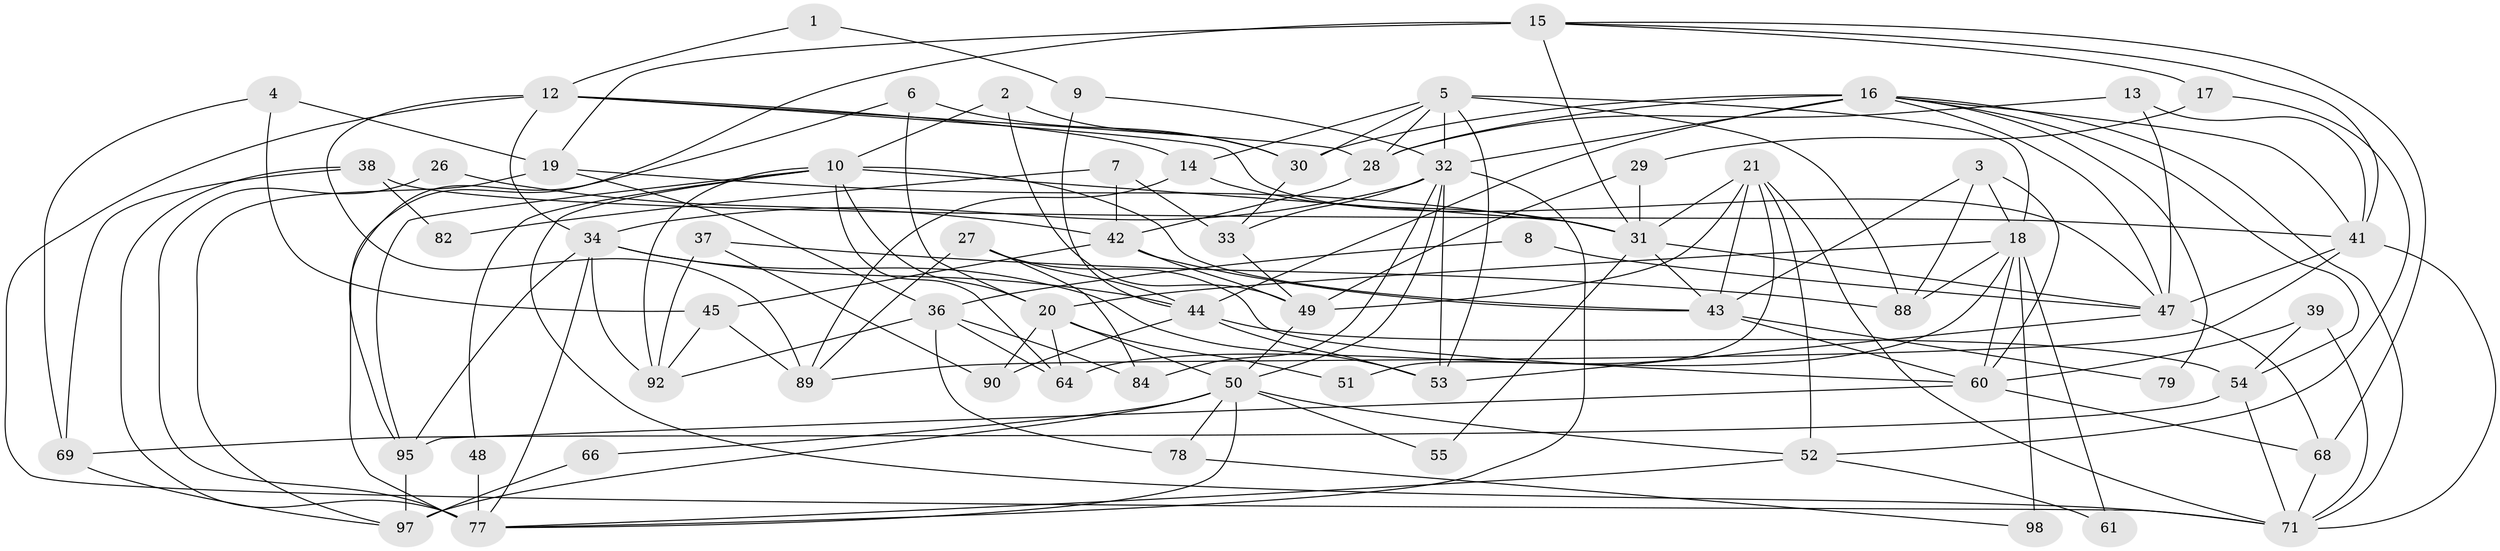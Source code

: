 // original degree distribution, {2: 0.18, 3: 0.26, 5: 0.19, 4: 0.19, 6: 0.12, 7: 0.05, 8: 0.01}
// Generated by graph-tools (version 1.1) at 2025/38/02/21/25 10:38:59]
// undirected, 66 vertices, 157 edges
graph export_dot {
graph [start="1"]
  node [color=gray90,style=filled];
  1;
  2;
  3 [super="+11"];
  4;
  5 [super="+23"];
  6 [super="+35"];
  7;
  8;
  9;
  10 [super="+80"];
  12 [super="+46"];
  13;
  14;
  15 [super="+22"];
  16 [super="+57"];
  17;
  18 [super="+25"];
  19 [super="+24"];
  20 [super="+59"];
  21 [super="+75"];
  26;
  27;
  28 [super="+99"];
  29;
  30 [super="+93"];
  31 [super="+67"];
  32 [super="+70"];
  33 [super="+74"];
  34 [super="+96"];
  36 [super="+83"];
  37 [super="+58"];
  38;
  39 [super="+40"];
  41 [super="+56"];
  42 [super="+73"];
  43;
  44 [super="+87"];
  45;
  47 [super="+81"];
  48;
  49 [super="+91"];
  50 [super="+63"];
  51;
  52;
  53 [super="+65"];
  54;
  55;
  60 [super="+62"];
  61;
  64 [super="+72"];
  66;
  68;
  69;
  71 [super="+76"];
  77 [super="+85"];
  78;
  79;
  82;
  84 [super="+86"];
  88;
  89 [super="+100"];
  90;
  92 [super="+94"];
  95;
  97;
  98;
  1 -- 9;
  1 -- 12;
  2 -- 30;
  2 -- 49;
  2 -- 10;
  3 -- 18 [weight=2];
  3 -- 88;
  3 -- 43;
  3 -- 60;
  4 -- 69;
  4 -- 45;
  4 -- 19;
  5 -- 88;
  5 -- 32;
  5 -- 14;
  5 -- 53;
  5 -- 18;
  5 -- 30;
  5 -- 28;
  6 -- 95;
  6 -- 20;
  6 -- 30;
  7 -- 42;
  7 -- 82;
  7 -- 33;
  8 -- 47;
  8 -- 36;
  9 -- 32;
  9 -- 44;
  10 -- 48;
  10 -- 64;
  10 -- 71;
  10 -- 43;
  10 -- 92;
  10 -- 95;
  10 -- 20;
  10 -- 31;
  12 -- 89;
  12 -- 71;
  12 -- 14;
  12 -- 28;
  12 -- 34;
  12 -- 47;
  13 -- 41;
  13 -- 28;
  13 -- 47;
  14 -- 89;
  14 -- 31;
  15 -- 17;
  15 -- 68;
  15 -- 31;
  15 -- 77 [weight=2];
  15 -- 41;
  15 -- 19;
  16 -- 30 [weight=2];
  16 -- 47;
  16 -- 79;
  16 -- 32;
  16 -- 54;
  16 -- 71;
  16 -- 41;
  16 -- 44;
  16 -- 28;
  17 -- 52;
  17 -- 29;
  18 -- 98 [weight=2];
  18 -- 61;
  18 -- 64;
  18 -- 20;
  18 -- 88;
  18 -- 60;
  19 -- 36 [weight=2];
  19 -- 97;
  19 -- 31;
  20 -- 50;
  20 -- 51;
  20 -- 64;
  20 -- 90;
  21 -- 31;
  21 -- 49;
  21 -- 51;
  21 -- 52;
  21 -- 71;
  21 -- 43;
  26 -- 77;
  26 -- 42;
  27 -- 60;
  27 -- 44;
  27 -- 89;
  27 -- 84;
  28 -- 42;
  29 -- 49;
  29 -- 31;
  30 -- 33;
  31 -- 47;
  31 -- 43;
  31 -- 55;
  32 -- 53;
  32 -- 77;
  32 -- 50;
  32 -- 33;
  32 -- 84;
  32 -- 34;
  33 -- 49;
  34 -- 53;
  34 -- 44;
  34 -- 77;
  34 -- 95;
  34 -- 92;
  36 -- 64;
  36 -- 84;
  36 -- 92;
  36 -- 78;
  37 -- 92 [weight=2];
  37 -- 90;
  37 -- 88;
  38 -- 69;
  38 -- 77;
  38 -- 82;
  38 -- 41;
  39 -- 54;
  39 -- 60;
  39 -- 71;
  41 -- 89;
  41 -- 71;
  41 -- 47;
  42 -- 45;
  42 -- 43;
  42 -- 49;
  43 -- 79;
  43 -- 60;
  44 -- 54;
  44 -- 90;
  44 -- 53;
  45 -- 89;
  45 -- 92;
  47 -- 68;
  47 -- 53;
  48 -- 77;
  49 -- 50;
  50 -- 97;
  50 -- 55;
  50 -- 66;
  50 -- 52;
  50 -- 77;
  50 -- 78;
  52 -- 61;
  52 -- 77;
  54 -- 71;
  54 -- 69;
  60 -- 68;
  60 -- 95;
  66 -- 97;
  68 -- 71;
  69 -- 97;
  78 -- 98;
  95 -- 97;
}
